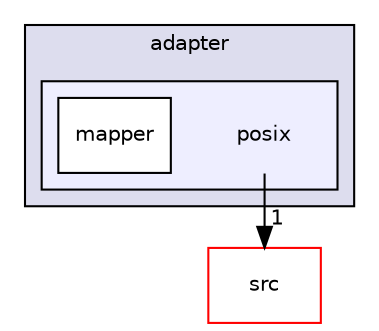 digraph "/home/runner/work/hermes/hermes/adapter/posix" {
  compound=true
  node [ fontsize="10", fontname="Helvetica"];
  edge [ labelfontsize="10", labelfontname="Helvetica"];
  subgraph clusterdir_e1e69ce930e022c3a1e6db9f4102a095 {
    graph [ bgcolor="#ddddee", pencolor="black", label="adapter" fontname="Helvetica", fontsize="10", URL="dir_e1e69ce930e022c3a1e6db9f4102a095.html"]
  subgraph clusterdir_160fe00b901dd95bf0445a1d3fd774ae {
    graph [ bgcolor="#eeeeff", pencolor="black", label="" URL="dir_160fe00b901dd95bf0445a1d3fd774ae.html"];
    dir_160fe00b901dd95bf0445a1d3fd774ae [shape=plaintext label="posix"];
    dir_5511ad51f6eac06e41c3b28772ad04da [shape=box label="mapper" color="black" fillcolor="white" style="filled" URL="dir_5511ad51f6eac06e41c3b28772ad04da.html"];
  }
  }
  dir_68267d1309a1af8e8297ef4c3efbcdba [shape=box label="src" fillcolor="white" style="filled" color="red" URL="dir_68267d1309a1af8e8297ef4c3efbcdba.html"];
  dir_160fe00b901dd95bf0445a1d3fd774ae->dir_68267d1309a1af8e8297ef4c3efbcdba [headlabel="1", labeldistance=1.5 headhref="dir_000002_000014.html"];
}
